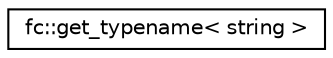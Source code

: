 digraph "Graphical Class Hierarchy"
{
  edge [fontname="Helvetica",fontsize="10",labelfontname="Helvetica",labelfontsize="10"];
  node [fontname="Helvetica",fontsize="10",shape=record];
  rankdir="LR";
  Node0 [label="fc::get_typename\< string \>",height=0.2,width=0.4,color="black", fillcolor="white", style="filled",URL="$structfc_1_1get__typename_3_01string_01_4.html"];
}
